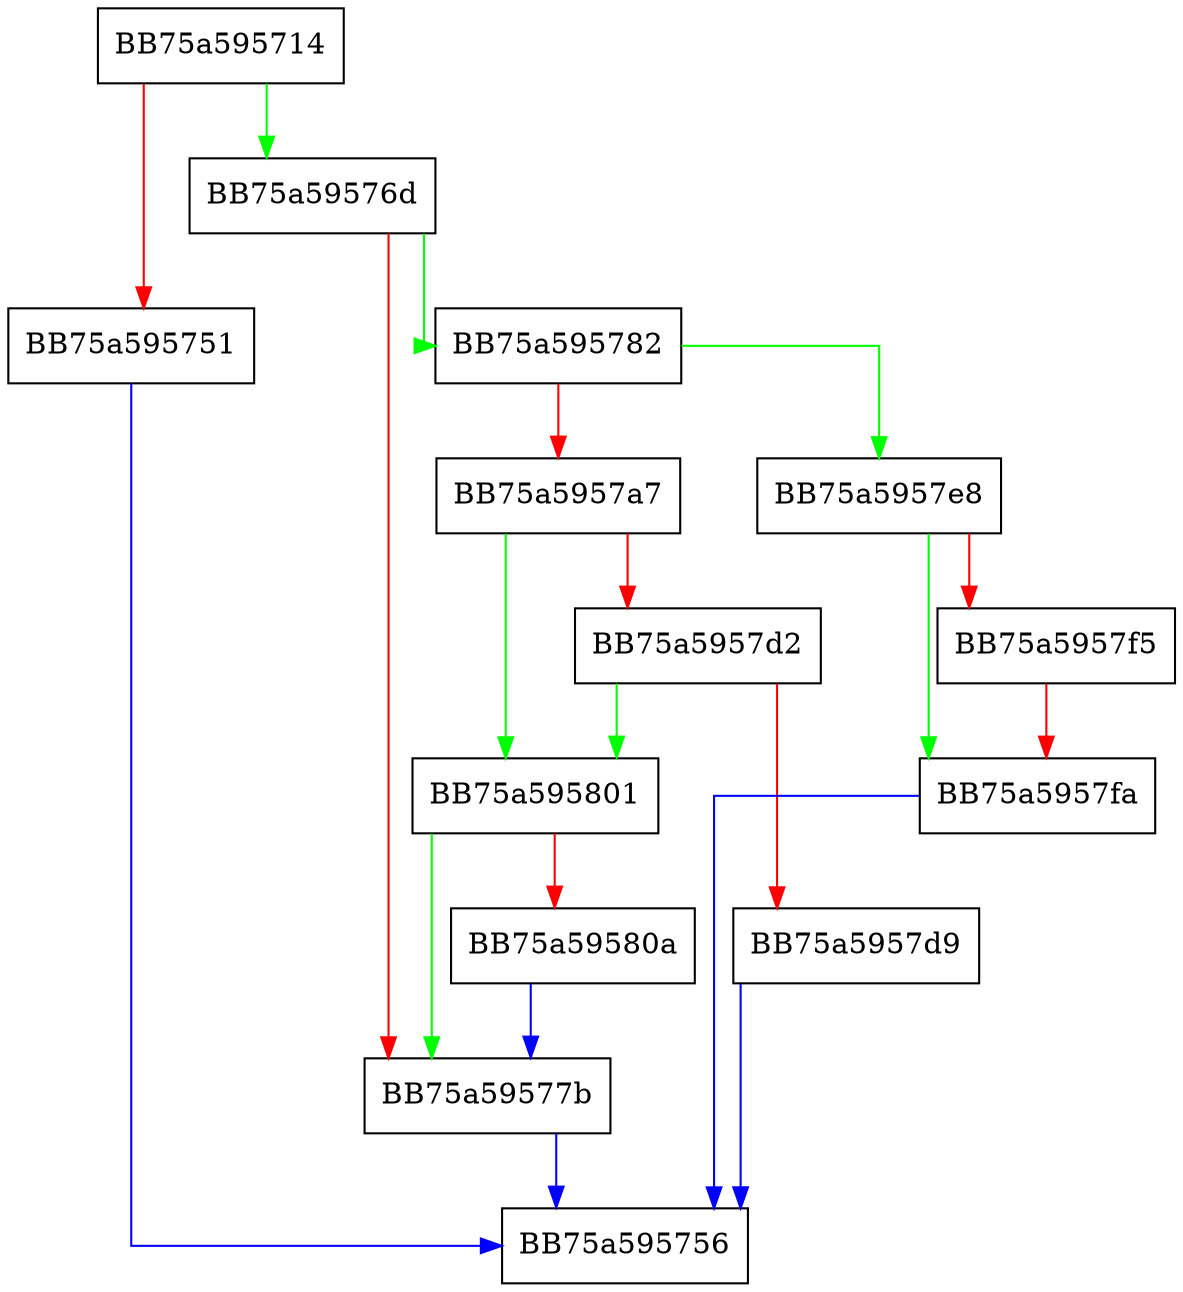 digraph getWStringAttribute {
  node [shape="box"];
  graph [splines=ortho];
  BB75a595714 -> BB75a59576d [color="green"];
  BB75a595714 -> BB75a595751 [color="red"];
  BB75a595751 -> BB75a595756 [color="blue"];
  BB75a59576d -> BB75a595782 [color="green"];
  BB75a59576d -> BB75a59577b [color="red"];
  BB75a59577b -> BB75a595756 [color="blue"];
  BB75a595782 -> BB75a5957e8 [color="green"];
  BB75a595782 -> BB75a5957a7 [color="red"];
  BB75a5957a7 -> BB75a595801 [color="green"];
  BB75a5957a7 -> BB75a5957d2 [color="red"];
  BB75a5957d2 -> BB75a595801 [color="green"];
  BB75a5957d2 -> BB75a5957d9 [color="red"];
  BB75a5957d9 -> BB75a595756 [color="blue"];
  BB75a5957e8 -> BB75a5957fa [color="green"];
  BB75a5957e8 -> BB75a5957f5 [color="red"];
  BB75a5957f5 -> BB75a5957fa [color="red"];
  BB75a5957fa -> BB75a595756 [color="blue"];
  BB75a595801 -> BB75a59577b [color="green"];
  BB75a595801 -> BB75a59580a [color="red"];
  BB75a59580a -> BB75a59577b [color="blue"];
}